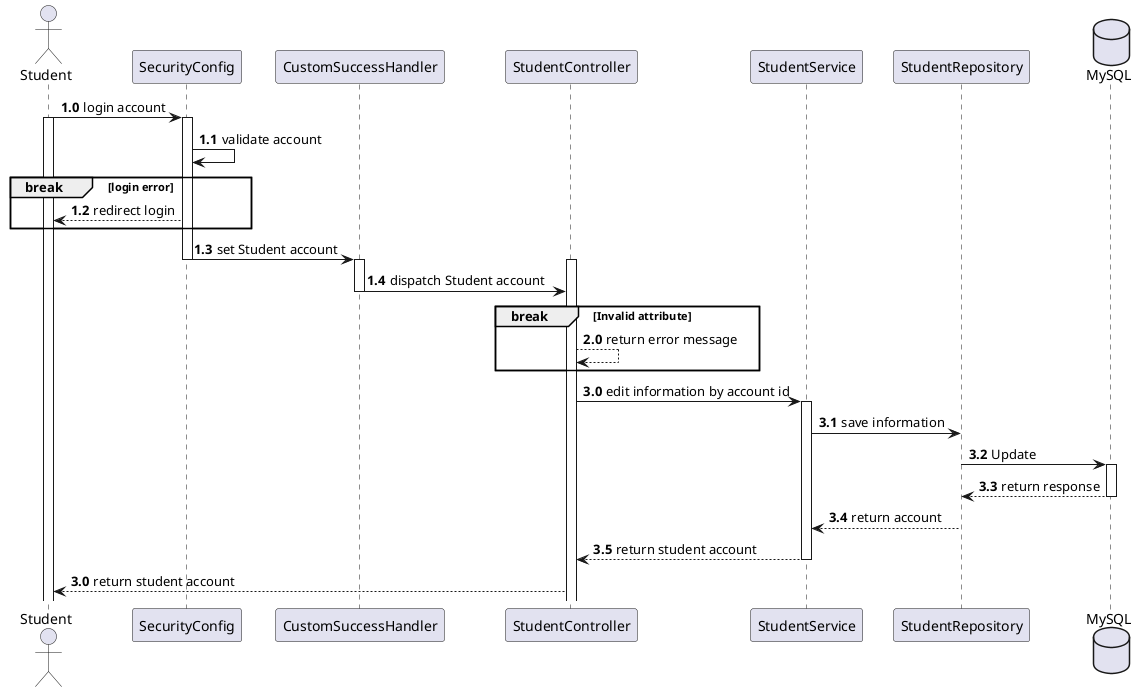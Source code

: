 @startuml
' List all participant to guarantee the order
Actor Student
participant SecurityConfig
participant CustomSuccessHandler
participant StudentController
participant StudentService
participant StudentRepository
database MySQL
autonumber 1.0
Student -> SecurityConfig: login account

activate Student
activate SecurityConfig
autonumber 1.1
SecurityConfig -> SecurityConfig: validate account
break login error
SecurityConfig --> Student: redirect login
end

SecurityConfig -> CustomSuccessHandler: set Student account
deactivate SecurityConfig

activate StudentController
activate CustomSuccessHandler

CustomSuccessHandler -> StudentController: dispatch Student account
deactivate CustomSuccessHandler

autonumber 2.0
break Invalid attribute
StudentController --> StudentController: return error message
end

autonumber 3.0
StudentController -> StudentService: edit information by account id
activate StudentService
StudentService -> StudentRepository: save information
StudentRepository -> MySQL: Update
activate MySQL

MySQL --> StudentRepository: return response
deactivate MySQL
StudentRepository --> StudentService: return account
StudentService --> StudentController: return student account
deactivate StudentService
autonumber 3.0
StudentController --> Student: return student account

@enduml